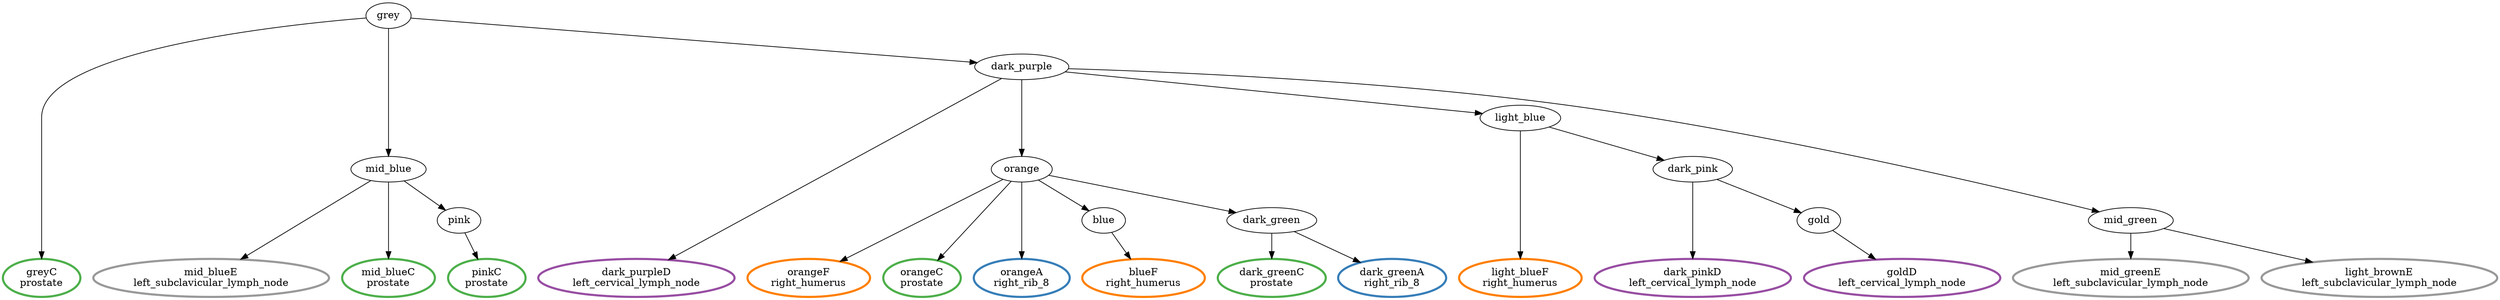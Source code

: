 digraph T {
	{
		rank=same
		26 [penwidth=3,colorscheme=set19,color=9,label="mid_blueE\nleft_subclavicular_lymph_node"]
		25 [penwidth=3,colorscheme=set19,color=3,label="mid_blueC\nprostate"]
		24 [penwidth=3,colorscheme=set19,color=3,label="dark_greenC\nprostate"]
		23 [penwidth=3,colorscheme=set19,color=2,label="dark_greenA\nright_rib_8"]
		22 [penwidth=3,colorscheme=set19,color=4,label="dark_pinkD\nleft_cervical_lymph_node"]
		21 [penwidth=3,colorscheme=set19,color=9,label="mid_greenE\nleft_subclavicular_lymph_node"]
		20 [penwidth=3,colorscheme=set19,color=5,label="light_blueF\nright_humerus"]
		19 [penwidth=3,colorscheme=set19,color=5,label="orangeF\nright_humerus"]
		18 [penwidth=3,colorscheme=set19,color=3,label="orangeC\nprostate"]
		17 [penwidth=3,colorscheme=set19,color=2,label="orangeA\nright_rib_8"]
		16 [penwidth=3,colorscheme=set19,color=4,label="dark_purpleD\nleft_cervical_lymph_node"]
		15 [penwidth=3,colorscheme=set19,color=3,label="greyC\nprostate"]
		14 [penwidth=3,colorscheme=set19,color=5,label="blueF\nright_humerus"]
		13 [penwidth=3,colorscheme=set19,color=4,label="goldD\nleft_cervical_lymph_node"]
		12 [penwidth=3,colorscheme=set19,color=9,label="light_brownE\nleft_subclavicular_lymph_node"]
		11 [penwidth=3,colorscheme=set19,color=3,label="pinkC\nprostate"]
	}
	10 [label="gold"]
	9 [label="pink"]
	8 [label="blue"]
	7 [label="dark_green"]
	6 [label="dark_pink"]
	5 [label="orange"]
	4 [label="light_blue"]
	3 [label="mid_green"]
	2 [label="mid_blue"]
	1 [label="dark_purple"]
	0 [label="grey"]
	10 -> 13
	9 -> 11
	8 -> 14
	7 -> 24
	7 -> 23
	6 -> 22
	6 -> 10
	5 -> 19
	5 -> 18
	5 -> 17
	5 -> 8
	5 -> 7
	4 -> 20
	4 -> 6
	3 -> 21
	3 -> 12
	2 -> 26
	2 -> 25
	2 -> 9
	1 -> 16
	1 -> 5
	1 -> 4
	1 -> 3
	0 -> 15
	0 -> 2
	0 -> 1
}
